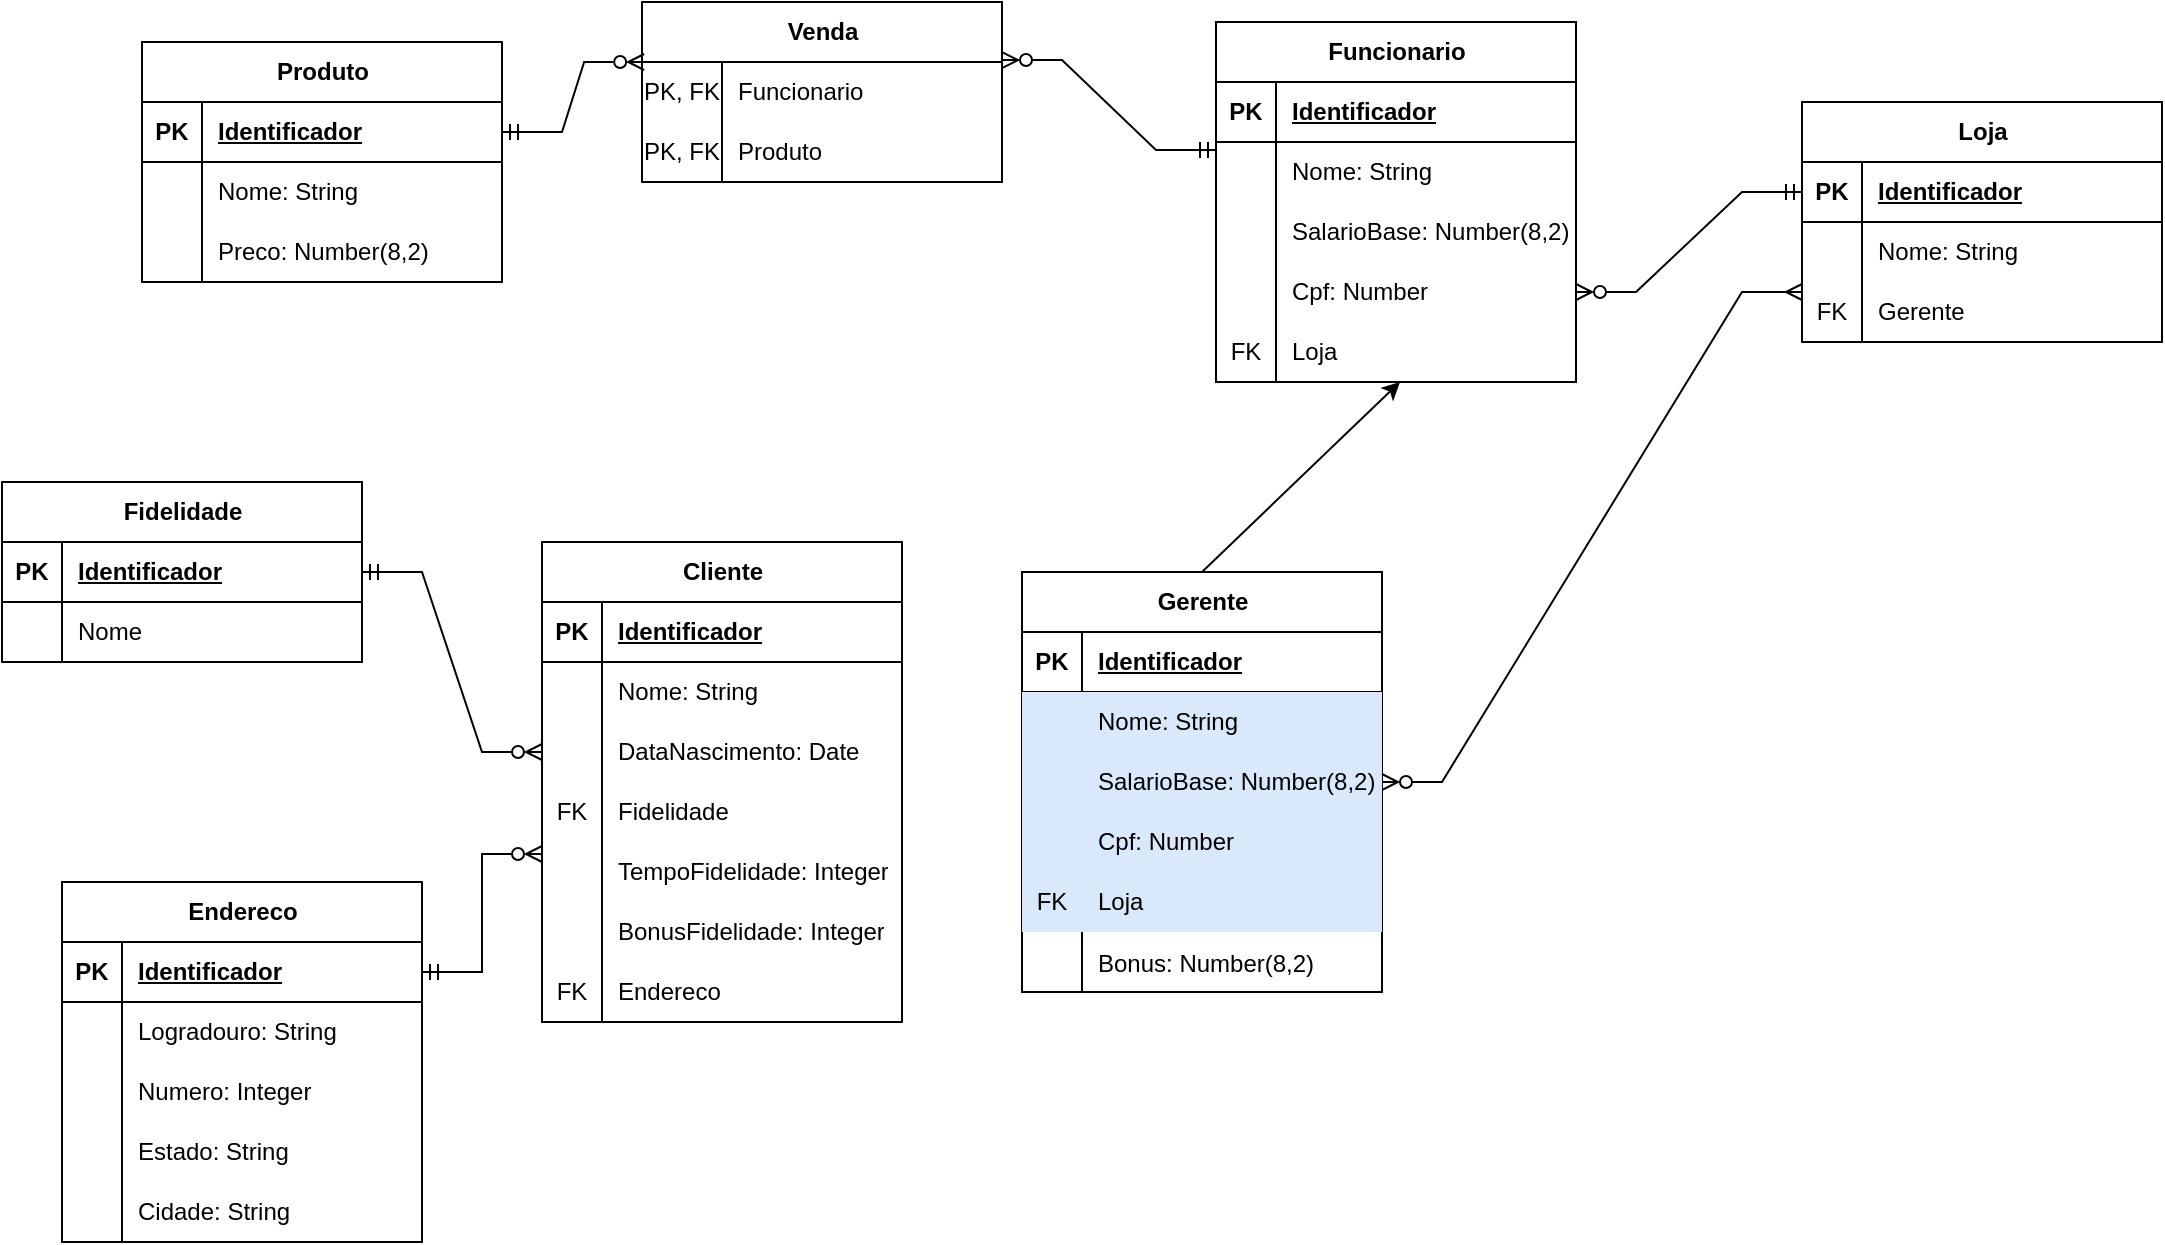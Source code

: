 <mxfile version="21.0.2" type="device"><diagram id="TEfAKtyZtRd4Dm9rOKYQ" name="Página-1"><mxGraphModel dx="880" dy="452" grid="1" gridSize="10" guides="1" tooltips="1" connect="1" arrows="1" fold="1" page="1" pageScale="1" pageWidth="827" pageHeight="1169" math="0" shadow="0"><root><mxCell id="0"/><mxCell id="1" parent="0"/><mxCell id="vindGbEo3uFKVWC7PMmg-1" value="Produto" style="shape=table;startSize=30;container=1;collapsible=1;childLayout=tableLayout;fixedRows=1;rowLines=0;fontStyle=1;align=center;resizeLast=1;html=1;" vertex="1" parent="1"><mxGeometry x="110" y="350" width="180" height="120" as="geometry"/></mxCell><mxCell id="vindGbEo3uFKVWC7PMmg-2" value="" style="shape=tableRow;horizontal=0;startSize=0;swimlaneHead=0;swimlaneBody=0;fillColor=none;collapsible=0;dropTarget=0;points=[[0,0.5],[1,0.5]];portConstraint=eastwest;top=0;left=0;right=0;bottom=1;" vertex="1" parent="vindGbEo3uFKVWC7PMmg-1"><mxGeometry y="30" width="180" height="30" as="geometry"/></mxCell><mxCell id="vindGbEo3uFKVWC7PMmg-3" value="PK" style="shape=partialRectangle;connectable=0;fillColor=none;top=0;left=0;bottom=0;right=0;fontStyle=1;overflow=hidden;whiteSpace=wrap;html=1;" vertex="1" parent="vindGbEo3uFKVWC7PMmg-2"><mxGeometry width="30" height="30" as="geometry"><mxRectangle width="30" height="30" as="alternateBounds"/></mxGeometry></mxCell><mxCell id="vindGbEo3uFKVWC7PMmg-4" value="Identificador" style="shape=partialRectangle;connectable=0;fillColor=none;top=0;left=0;bottom=0;right=0;align=left;spacingLeft=6;fontStyle=5;overflow=hidden;whiteSpace=wrap;html=1;" vertex="1" parent="vindGbEo3uFKVWC7PMmg-2"><mxGeometry x="30" width="150" height="30" as="geometry"><mxRectangle width="150" height="30" as="alternateBounds"/></mxGeometry></mxCell><mxCell id="vindGbEo3uFKVWC7PMmg-5" value="" style="shape=tableRow;horizontal=0;startSize=0;swimlaneHead=0;swimlaneBody=0;fillColor=none;collapsible=0;dropTarget=0;points=[[0,0.5],[1,0.5]];portConstraint=eastwest;top=0;left=0;right=0;bottom=0;" vertex="1" parent="vindGbEo3uFKVWC7PMmg-1"><mxGeometry y="60" width="180" height="30" as="geometry"/></mxCell><mxCell id="vindGbEo3uFKVWC7PMmg-6" value="" style="shape=partialRectangle;connectable=0;fillColor=none;top=0;left=0;bottom=0;right=0;editable=1;overflow=hidden;whiteSpace=wrap;html=1;" vertex="1" parent="vindGbEo3uFKVWC7PMmg-5"><mxGeometry width="30" height="30" as="geometry"><mxRectangle width="30" height="30" as="alternateBounds"/></mxGeometry></mxCell><mxCell id="vindGbEo3uFKVWC7PMmg-7" value="Nome: String" style="shape=partialRectangle;connectable=0;fillColor=none;top=0;left=0;bottom=0;right=0;align=left;spacingLeft=6;overflow=hidden;whiteSpace=wrap;html=1;" vertex="1" parent="vindGbEo3uFKVWC7PMmg-5"><mxGeometry x="30" width="150" height="30" as="geometry"><mxRectangle width="150" height="30" as="alternateBounds"/></mxGeometry></mxCell><mxCell id="vindGbEo3uFKVWC7PMmg-8" value="" style="shape=tableRow;horizontal=0;startSize=0;swimlaneHead=0;swimlaneBody=0;fillColor=none;collapsible=0;dropTarget=0;points=[[0,0.5],[1,0.5]];portConstraint=eastwest;top=0;left=0;right=0;bottom=0;" vertex="1" parent="vindGbEo3uFKVWC7PMmg-1"><mxGeometry y="90" width="180" height="30" as="geometry"/></mxCell><mxCell id="vindGbEo3uFKVWC7PMmg-9" value="" style="shape=partialRectangle;connectable=0;fillColor=none;top=0;left=0;bottom=0;right=0;editable=1;overflow=hidden;whiteSpace=wrap;html=1;" vertex="1" parent="vindGbEo3uFKVWC7PMmg-8"><mxGeometry width="30" height="30" as="geometry"><mxRectangle width="30" height="30" as="alternateBounds"/></mxGeometry></mxCell><mxCell id="vindGbEo3uFKVWC7PMmg-10" value="Preco: Number(8,2)" style="shape=partialRectangle;connectable=0;fillColor=none;top=0;left=0;bottom=0;right=0;align=left;spacingLeft=6;overflow=hidden;whiteSpace=wrap;html=1;" vertex="1" parent="vindGbEo3uFKVWC7PMmg-8"><mxGeometry x="30" width="150" height="30" as="geometry"><mxRectangle width="150" height="30" as="alternateBounds"/></mxGeometry></mxCell><mxCell id="vindGbEo3uFKVWC7PMmg-14" value="Funcionario" style="shape=table;startSize=30;container=1;collapsible=1;childLayout=tableLayout;fixedRows=1;rowLines=0;fontStyle=1;align=center;resizeLast=1;html=1;" vertex="1" parent="1"><mxGeometry x="647" y="340" width="180" height="180" as="geometry"/></mxCell><mxCell id="vindGbEo3uFKVWC7PMmg-15" value="" style="shape=tableRow;horizontal=0;startSize=0;swimlaneHead=0;swimlaneBody=0;fillColor=none;collapsible=0;dropTarget=0;points=[[0,0.5],[1,0.5]];portConstraint=eastwest;top=0;left=0;right=0;bottom=1;" vertex="1" parent="vindGbEo3uFKVWC7PMmg-14"><mxGeometry y="30" width="180" height="30" as="geometry"/></mxCell><mxCell id="vindGbEo3uFKVWC7PMmg-16" value="PK" style="shape=partialRectangle;connectable=0;fillColor=none;top=0;left=0;bottom=0;right=0;fontStyle=1;overflow=hidden;whiteSpace=wrap;html=1;" vertex="1" parent="vindGbEo3uFKVWC7PMmg-15"><mxGeometry width="30" height="30" as="geometry"><mxRectangle width="30" height="30" as="alternateBounds"/></mxGeometry></mxCell><mxCell id="vindGbEo3uFKVWC7PMmg-17" value="Identificador" style="shape=partialRectangle;connectable=0;fillColor=none;top=0;left=0;bottom=0;right=0;align=left;spacingLeft=6;fontStyle=5;overflow=hidden;whiteSpace=wrap;html=1;" vertex="1" parent="vindGbEo3uFKVWC7PMmg-15"><mxGeometry x="30" width="150" height="30" as="geometry"><mxRectangle width="150" height="30" as="alternateBounds"/></mxGeometry></mxCell><mxCell id="vindGbEo3uFKVWC7PMmg-18" value="" style="shape=tableRow;horizontal=0;startSize=0;swimlaneHead=0;swimlaneBody=0;fillColor=none;collapsible=0;dropTarget=0;points=[[0,0.5],[1,0.5]];portConstraint=eastwest;top=0;left=0;right=0;bottom=0;" vertex="1" parent="vindGbEo3uFKVWC7PMmg-14"><mxGeometry y="60" width="180" height="30" as="geometry"/></mxCell><mxCell id="vindGbEo3uFKVWC7PMmg-19" value="" style="shape=partialRectangle;connectable=0;fillColor=none;top=0;left=0;bottom=0;right=0;editable=1;overflow=hidden;whiteSpace=wrap;html=1;" vertex="1" parent="vindGbEo3uFKVWC7PMmg-18"><mxGeometry width="30" height="30" as="geometry"><mxRectangle width="30" height="30" as="alternateBounds"/></mxGeometry></mxCell><mxCell id="vindGbEo3uFKVWC7PMmg-20" value="Nome: String" style="shape=partialRectangle;connectable=0;fillColor=none;top=0;left=0;bottom=0;right=0;align=left;spacingLeft=6;overflow=hidden;whiteSpace=wrap;html=1;" vertex="1" parent="vindGbEo3uFKVWC7PMmg-18"><mxGeometry x="30" width="150" height="30" as="geometry"><mxRectangle width="150" height="30" as="alternateBounds"/></mxGeometry></mxCell><mxCell id="vindGbEo3uFKVWC7PMmg-21" value="" style="shape=tableRow;horizontal=0;startSize=0;swimlaneHead=0;swimlaneBody=0;fillColor=none;collapsible=0;dropTarget=0;points=[[0,0.5],[1,0.5]];portConstraint=eastwest;top=0;left=0;right=0;bottom=0;" vertex="1" parent="vindGbEo3uFKVWC7PMmg-14"><mxGeometry y="90" width="180" height="30" as="geometry"/></mxCell><mxCell id="vindGbEo3uFKVWC7PMmg-22" value="" style="shape=partialRectangle;connectable=0;fillColor=none;top=0;left=0;bottom=0;right=0;editable=1;overflow=hidden;whiteSpace=wrap;html=1;" vertex="1" parent="vindGbEo3uFKVWC7PMmg-21"><mxGeometry width="30" height="30" as="geometry"><mxRectangle width="30" height="30" as="alternateBounds"/></mxGeometry></mxCell><mxCell id="vindGbEo3uFKVWC7PMmg-23" value="SalarioBase: Number(8,2)" style="shape=partialRectangle;connectable=0;fillColor=none;top=0;left=0;bottom=0;right=0;align=left;spacingLeft=6;overflow=hidden;whiteSpace=wrap;html=1;" vertex="1" parent="vindGbEo3uFKVWC7PMmg-21"><mxGeometry x="30" width="150" height="30" as="geometry"><mxRectangle width="150" height="30" as="alternateBounds"/></mxGeometry></mxCell><mxCell id="vindGbEo3uFKVWC7PMmg-24" value="" style="shape=tableRow;horizontal=0;startSize=0;swimlaneHead=0;swimlaneBody=0;fillColor=none;collapsible=0;dropTarget=0;points=[[0,0.5],[1,0.5]];portConstraint=eastwest;top=0;left=0;right=0;bottom=0;" vertex="1" parent="vindGbEo3uFKVWC7PMmg-14"><mxGeometry y="120" width="180" height="30" as="geometry"/></mxCell><mxCell id="vindGbEo3uFKVWC7PMmg-25" value="" style="shape=partialRectangle;connectable=0;fillColor=none;top=0;left=0;bottom=0;right=0;editable=1;overflow=hidden;whiteSpace=wrap;html=1;" vertex="1" parent="vindGbEo3uFKVWC7PMmg-24"><mxGeometry width="30" height="30" as="geometry"><mxRectangle width="30" height="30" as="alternateBounds"/></mxGeometry></mxCell><mxCell id="vindGbEo3uFKVWC7PMmg-26" value="Cpf: Number" style="shape=partialRectangle;connectable=0;fillColor=none;top=0;left=0;bottom=0;right=0;align=left;spacingLeft=6;overflow=hidden;whiteSpace=wrap;html=1;" vertex="1" parent="vindGbEo3uFKVWC7PMmg-24"><mxGeometry x="30" width="150" height="30" as="geometry"><mxRectangle width="150" height="30" as="alternateBounds"/></mxGeometry></mxCell><mxCell id="vindGbEo3uFKVWC7PMmg-135" value="" style="shape=tableRow;horizontal=0;startSize=0;swimlaneHead=0;swimlaneBody=0;fillColor=none;collapsible=0;dropTarget=0;points=[[0,0.5],[1,0.5]];portConstraint=eastwest;top=0;left=0;right=0;bottom=0;" vertex="1" parent="vindGbEo3uFKVWC7PMmg-14"><mxGeometry y="150" width="180" height="30" as="geometry"/></mxCell><mxCell id="vindGbEo3uFKVWC7PMmg-136" value="FK" style="shape=partialRectangle;connectable=0;fillColor=none;top=0;left=0;bottom=0;right=0;fontStyle=0;overflow=hidden;whiteSpace=wrap;html=1;" vertex="1" parent="vindGbEo3uFKVWC7PMmg-135"><mxGeometry width="30" height="30" as="geometry"><mxRectangle width="30" height="30" as="alternateBounds"/></mxGeometry></mxCell><mxCell id="vindGbEo3uFKVWC7PMmg-137" value="Loja" style="shape=partialRectangle;connectable=0;fillColor=none;top=0;left=0;bottom=0;right=0;align=left;spacingLeft=6;fontStyle=0;overflow=hidden;whiteSpace=wrap;html=1;" vertex="1" parent="vindGbEo3uFKVWC7PMmg-135"><mxGeometry x="30" width="150" height="30" as="geometry"><mxRectangle width="150" height="30" as="alternateBounds"/></mxGeometry></mxCell><mxCell id="vindGbEo3uFKVWC7PMmg-27" value="Cliente" style="shape=table;startSize=30;container=1;collapsible=1;childLayout=tableLayout;fixedRows=1;rowLines=0;fontStyle=1;align=center;resizeLast=1;html=1;" vertex="1" parent="1"><mxGeometry x="310" y="600" width="180" height="240" as="geometry"/></mxCell><mxCell id="vindGbEo3uFKVWC7PMmg-28" value="" style="shape=tableRow;horizontal=0;startSize=0;swimlaneHead=0;swimlaneBody=0;fillColor=none;collapsible=0;dropTarget=0;points=[[0,0.5],[1,0.5]];portConstraint=eastwest;top=0;left=0;right=0;bottom=1;" vertex="1" parent="vindGbEo3uFKVWC7PMmg-27"><mxGeometry y="30" width="180" height="30" as="geometry"/></mxCell><mxCell id="vindGbEo3uFKVWC7PMmg-29" value="PK" style="shape=partialRectangle;connectable=0;fillColor=none;top=0;left=0;bottom=0;right=0;fontStyle=1;overflow=hidden;whiteSpace=wrap;html=1;" vertex="1" parent="vindGbEo3uFKVWC7PMmg-28"><mxGeometry width="30" height="30" as="geometry"><mxRectangle width="30" height="30" as="alternateBounds"/></mxGeometry></mxCell><mxCell id="vindGbEo3uFKVWC7PMmg-30" value="Identificador" style="shape=partialRectangle;connectable=0;fillColor=none;top=0;left=0;bottom=0;right=0;align=left;spacingLeft=6;fontStyle=5;overflow=hidden;whiteSpace=wrap;html=1;" vertex="1" parent="vindGbEo3uFKVWC7PMmg-28"><mxGeometry x="30" width="150" height="30" as="geometry"><mxRectangle width="150" height="30" as="alternateBounds"/></mxGeometry></mxCell><mxCell id="vindGbEo3uFKVWC7PMmg-31" value="" style="shape=tableRow;horizontal=0;startSize=0;swimlaneHead=0;swimlaneBody=0;fillColor=none;collapsible=0;dropTarget=0;points=[[0,0.5],[1,0.5]];portConstraint=eastwest;top=0;left=0;right=0;bottom=0;" vertex="1" parent="vindGbEo3uFKVWC7PMmg-27"><mxGeometry y="60" width="180" height="30" as="geometry"/></mxCell><mxCell id="vindGbEo3uFKVWC7PMmg-32" value="" style="shape=partialRectangle;connectable=0;fillColor=none;top=0;left=0;bottom=0;right=0;editable=1;overflow=hidden;whiteSpace=wrap;html=1;" vertex="1" parent="vindGbEo3uFKVWC7PMmg-31"><mxGeometry width="30" height="30" as="geometry"><mxRectangle width="30" height="30" as="alternateBounds"/></mxGeometry></mxCell><mxCell id="vindGbEo3uFKVWC7PMmg-33" value="Nome: String" style="shape=partialRectangle;connectable=0;fillColor=none;top=0;left=0;bottom=0;right=0;align=left;spacingLeft=6;overflow=hidden;whiteSpace=wrap;html=1;" vertex="1" parent="vindGbEo3uFKVWC7PMmg-31"><mxGeometry x="30" width="150" height="30" as="geometry"><mxRectangle width="150" height="30" as="alternateBounds"/></mxGeometry></mxCell><mxCell id="vindGbEo3uFKVWC7PMmg-34" value="" style="shape=tableRow;horizontal=0;startSize=0;swimlaneHead=0;swimlaneBody=0;fillColor=none;collapsible=0;dropTarget=0;points=[[0,0.5],[1,0.5]];portConstraint=eastwest;top=0;left=0;right=0;bottom=0;" vertex="1" parent="vindGbEo3uFKVWC7PMmg-27"><mxGeometry y="90" width="180" height="30" as="geometry"/></mxCell><mxCell id="vindGbEo3uFKVWC7PMmg-35" value="" style="shape=partialRectangle;connectable=0;fillColor=none;top=0;left=0;bottom=0;right=0;editable=1;overflow=hidden;whiteSpace=wrap;html=1;" vertex="1" parent="vindGbEo3uFKVWC7PMmg-34"><mxGeometry width="30" height="30" as="geometry"><mxRectangle width="30" height="30" as="alternateBounds"/></mxGeometry></mxCell><mxCell id="vindGbEo3uFKVWC7PMmg-36" value="DataNascimento: Date" style="shape=partialRectangle;connectable=0;fillColor=none;top=0;left=0;bottom=0;right=0;align=left;spacingLeft=6;overflow=hidden;whiteSpace=wrap;html=1;" vertex="1" parent="vindGbEo3uFKVWC7PMmg-34"><mxGeometry x="30" width="150" height="30" as="geometry"><mxRectangle width="150" height="30" as="alternateBounds"/></mxGeometry></mxCell><mxCell id="vindGbEo3uFKVWC7PMmg-57" value="" style="shape=tableRow;horizontal=0;startSize=0;swimlaneHead=0;swimlaneBody=0;fillColor=none;collapsible=0;dropTarget=0;points=[[0,0.5],[1,0.5]];portConstraint=eastwest;top=0;left=0;right=0;bottom=0;" vertex="1" parent="vindGbEo3uFKVWC7PMmg-27"><mxGeometry y="120" width="180" height="30" as="geometry"/></mxCell><mxCell id="vindGbEo3uFKVWC7PMmg-58" value="FK" style="shape=partialRectangle;connectable=0;fillColor=none;top=0;left=0;bottom=0;right=0;fontStyle=0;overflow=hidden;whiteSpace=wrap;html=1;" vertex="1" parent="vindGbEo3uFKVWC7PMmg-57"><mxGeometry width="30" height="30" as="geometry"><mxRectangle width="30" height="30" as="alternateBounds"/></mxGeometry></mxCell><mxCell id="vindGbEo3uFKVWC7PMmg-59" value="Fidelidade" style="shape=partialRectangle;connectable=0;fillColor=none;top=0;left=0;bottom=0;right=0;align=left;spacingLeft=6;fontStyle=0;overflow=hidden;whiteSpace=wrap;html=1;" vertex="1" parent="vindGbEo3uFKVWC7PMmg-57"><mxGeometry x="30" width="150" height="30" as="geometry"><mxRectangle width="150" height="30" as="alternateBounds"/></mxGeometry></mxCell><mxCell id="vindGbEo3uFKVWC7PMmg-40" value="" style="shape=tableRow;horizontal=0;startSize=0;swimlaneHead=0;swimlaneBody=0;fillColor=none;collapsible=0;dropTarget=0;points=[[0,0.5],[1,0.5]];portConstraint=eastwest;top=0;left=0;right=0;bottom=0;" vertex="1" parent="vindGbEo3uFKVWC7PMmg-27"><mxGeometry y="150" width="180" height="30" as="geometry"/></mxCell><mxCell id="vindGbEo3uFKVWC7PMmg-41" value="" style="shape=partialRectangle;connectable=0;fillColor=none;top=0;left=0;bottom=0;right=0;editable=1;overflow=hidden;whiteSpace=wrap;html=1;" vertex="1" parent="vindGbEo3uFKVWC7PMmg-40"><mxGeometry width="30" height="30" as="geometry"><mxRectangle width="30" height="30" as="alternateBounds"/></mxGeometry></mxCell><mxCell id="vindGbEo3uFKVWC7PMmg-42" value="TempoFidelidade: Integer" style="shape=partialRectangle;connectable=0;fillColor=none;top=0;left=0;bottom=0;right=0;align=left;spacingLeft=6;overflow=hidden;whiteSpace=wrap;html=1;" vertex="1" parent="vindGbEo3uFKVWC7PMmg-40"><mxGeometry x="30" width="150" height="30" as="geometry"><mxRectangle width="150" height="30" as="alternateBounds"/></mxGeometry></mxCell><mxCell id="vindGbEo3uFKVWC7PMmg-37" value="" style="shape=tableRow;horizontal=0;startSize=0;swimlaneHead=0;swimlaneBody=0;fillColor=none;collapsible=0;dropTarget=0;points=[[0,0.5],[1,0.5]];portConstraint=eastwest;top=0;left=0;right=0;bottom=0;" vertex="1" parent="vindGbEo3uFKVWC7PMmg-27"><mxGeometry y="180" width="180" height="30" as="geometry"/></mxCell><mxCell id="vindGbEo3uFKVWC7PMmg-38" value="" style="shape=partialRectangle;connectable=0;fillColor=none;top=0;left=0;bottom=0;right=0;editable=1;overflow=hidden;whiteSpace=wrap;html=1;" vertex="1" parent="vindGbEo3uFKVWC7PMmg-37"><mxGeometry width="30" height="30" as="geometry"><mxRectangle width="30" height="30" as="alternateBounds"/></mxGeometry></mxCell><mxCell id="vindGbEo3uFKVWC7PMmg-39" value="BonusFidelidade: Integer" style="shape=partialRectangle;connectable=0;fillColor=none;top=0;left=0;bottom=0;right=0;align=left;spacingLeft=6;overflow=hidden;whiteSpace=wrap;html=1;" vertex="1" parent="vindGbEo3uFKVWC7PMmg-37"><mxGeometry x="30" width="150" height="30" as="geometry"><mxRectangle width="150" height="30" as="alternateBounds"/></mxGeometry></mxCell><mxCell id="vindGbEo3uFKVWC7PMmg-114" value="" style="shape=tableRow;horizontal=0;startSize=0;swimlaneHead=0;swimlaneBody=0;fillColor=none;collapsible=0;dropTarget=0;points=[[0,0.5],[1,0.5]];portConstraint=eastwest;top=0;left=0;right=0;bottom=0;" vertex="1" parent="vindGbEo3uFKVWC7PMmg-27"><mxGeometry y="210" width="180" height="30" as="geometry"/></mxCell><mxCell id="vindGbEo3uFKVWC7PMmg-115" value="FK" style="shape=partialRectangle;connectable=0;fillColor=none;top=0;left=0;bottom=0;right=0;fontStyle=0;overflow=hidden;whiteSpace=wrap;html=1;" vertex="1" parent="vindGbEo3uFKVWC7PMmg-114"><mxGeometry width="30" height="30" as="geometry"><mxRectangle width="30" height="30" as="alternateBounds"/></mxGeometry></mxCell><mxCell id="vindGbEo3uFKVWC7PMmg-116" value="Endereco" style="shape=partialRectangle;connectable=0;fillColor=none;top=0;left=0;bottom=0;right=0;align=left;spacingLeft=6;fontStyle=0;overflow=hidden;whiteSpace=wrap;html=1;" vertex="1" parent="vindGbEo3uFKVWC7PMmg-114"><mxGeometry x="30" width="150" height="30" as="geometry"><mxRectangle width="150" height="30" as="alternateBounds"/></mxGeometry></mxCell><mxCell id="vindGbEo3uFKVWC7PMmg-43" value="Fidelidade" style="shape=table;startSize=30;container=1;collapsible=1;childLayout=tableLayout;fixedRows=1;rowLines=0;fontStyle=1;align=center;resizeLast=1;html=1;" vertex="1" parent="1"><mxGeometry x="40" y="570" width="180" height="90" as="geometry"/></mxCell><mxCell id="vindGbEo3uFKVWC7PMmg-44" value="" style="shape=tableRow;horizontal=0;startSize=0;swimlaneHead=0;swimlaneBody=0;fillColor=none;collapsible=0;dropTarget=0;points=[[0,0.5],[1,0.5]];portConstraint=eastwest;top=0;left=0;right=0;bottom=1;" vertex="1" parent="vindGbEo3uFKVWC7PMmg-43"><mxGeometry y="30" width="180" height="30" as="geometry"/></mxCell><mxCell id="vindGbEo3uFKVWC7PMmg-45" value="PK" style="shape=partialRectangle;connectable=0;fillColor=none;top=0;left=0;bottom=0;right=0;fontStyle=1;overflow=hidden;whiteSpace=wrap;html=1;" vertex="1" parent="vindGbEo3uFKVWC7PMmg-44"><mxGeometry width="30" height="30" as="geometry"><mxRectangle width="30" height="30" as="alternateBounds"/></mxGeometry></mxCell><mxCell id="vindGbEo3uFKVWC7PMmg-46" value="Identificador" style="shape=partialRectangle;connectable=0;fillColor=none;top=0;left=0;bottom=0;right=0;align=left;spacingLeft=6;fontStyle=5;overflow=hidden;whiteSpace=wrap;html=1;" vertex="1" parent="vindGbEo3uFKVWC7PMmg-44"><mxGeometry x="30" width="150" height="30" as="geometry"><mxRectangle width="150" height="30" as="alternateBounds"/></mxGeometry></mxCell><mxCell id="vindGbEo3uFKVWC7PMmg-47" value="" style="shape=tableRow;horizontal=0;startSize=0;swimlaneHead=0;swimlaneBody=0;fillColor=none;collapsible=0;dropTarget=0;points=[[0,0.5],[1,0.5]];portConstraint=eastwest;top=0;left=0;right=0;bottom=0;" vertex="1" parent="vindGbEo3uFKVWC7PMmg-43"><mxGeometry y="60" width="180" height="30" as="geometry"/></mxCell><mxCell id="vindGbEo3uFKVWC7PMmg-48" value="" style="shape=partialRectangle;connectable=0;fillColor=none;top=0;left=0;bottom=0;right=0;editable=1;overflow=hidden;whiteSpace=wrap;html=1;" vertex="1" parent="vindGbEo3uFKVWC7PMmg-47"><mxGeometry width="30" height="30" as="geometry"><mxRectangle width="30" height="30" as="alternateBounds"/></mxGeometry></mxCell><mxCell id="vindGbEo3uFKVWC7PMmg-49" value="Nome" style="shape=partialRectangle;connectable=0;fillColor=none;top=0;left=0;bottom=0;right=0;align=left;spacingLeft=6;overflow=hidden;whiteSpace=wrap;html=1;" vertex="1" parent="vindGbEo3uFKVWC7PMmg-47"><mxGeometry x="30" width="150" height="30" as="geometry"><mxRectangle width="150" height="30" as="alternateBounds"/></mxGeometry></mxCell><mxCell id="vindGbEo3uFKVWC7PMmg-60" value="Venda" style="shape=table;startSize=30;container=1;collapsible=1;childLayout=tableLayout;fixedRows=1;rowLines=0;fontStyle=1;align=center;resizeLast=1;html=1;" vertex="1" parent="1"><mxGeometry x="360" y="330" width="180" height="90" as="geometry"/></mxCell><mxCell id="vindGbEo3uFKVWC7PMmg-74" value="" style="shape=tableRow;horizontal=0;startSize=0;swimlaneHead=0;swimlaneBody=0;fillColor=none;collapsible=0;dropTarget=0;points=[[0,0.5],[1,0.5]];portConstraint=eastwest;top=0;left=0;right=0;bottom=0;" vertex="1" parent="vindGbEo3uFKVWC7PMmg-60"><mxGeometry y="30" width="180" height="30" as="geometry"/></mxCell><mxCell id="vindGbEo3uFKVWC7PMmg-75" value="PK, FK" style="shape=partialRectangle;connectable=0;fillColor=none;top=0;left=0;bottom=0;right=0;fontStyle=0;overflow=hidden;whiteSpace=wrap;html=1;" vertex="1" parent="vindGbEo3uFKVWC7PMmg-74"><mxGeometry width="40" height="30" as="geometry"><mxRectangle width="40" height="30" as="alternateBounds"/></mxGeometry></mxCell><mxCell id="vindGbEo3uFKVWC7PMmg-76" value="Funcionario" style="shape=partialRectangle;connectable=0;fillColor=none;top=0;left=0;bottom=0;right=0;align=left;spacingLeft=6;fontStyle=0;overflow=hidden;whiteSpace=wrap;html=1;" vertex="1" parent="vindGbEo3uFKVWC7PMmg-74"><mxGeometry x="40" width="140" height="30" as="geometry"><mxRectangle width="140" height="30" as="alternateBounds"/></mxGeometry></mxCell><mxCell id="vindGbEo3uFKVWC7PMmg-78" value="" style="shape=tableRow;horizontal=0;startSize=0;swimlaneHead=0;swimlaneBody=0;fillColor=none;collapsible=0;dropTarget=0;points=[[0,0.5],[1,0.5]];portConstraint=eastwest;top=0;left=0;right=0;bottom=0;" vertex="1" parent="vindGbEo3uFKVWC7PMmg-60"><mxGeometry y="60" width="180" height="30" as="geometry"/></mxCell><mxCell id="vindGbEo3uFKVWC7PMmg-79" value="PK, FK" style="shape=partialRectangle;connectable=0;fillColor=none;top=0;left=0;bottom=0;right=0;fontStyle=0;overflow=hidden;whiteSpace=wrap;html=1;" vertex="1" parent="vindGbEo3uFKVWC7PMmg-78"><mxGeometry width="40" height="30" as="geometry"><mxRectangle width="40" height="30" as="alternateBounds"/></mxGeometry></mxCell><mxCell id="vindGbEo3uFKVWC7PMmg-80" value="Produto" style="shape=partialRectangle;connectable=0;fillColor=none;top=0;left=0;bottom=0;right=0;align=left;spacingLeft=6;fontStyle=0;overflow=hidden;whiteSpace=wrap;html=1;" vertex="1" parent="vindGbEo3uFKVWC7PMmg-78"><mxGeometry x="40" width="140" height="30" as="geometry"><mxRectangle width="140" height="30" as="alternateBounds"/></mxGeometry></mxCell><mxCell id="vindGbEo3uFKVWC7PMmg-96" value="Endereco" style="shape=table;startSize=30;container=1;collapsible=1;childLayout=tableLayout;fixedRows=1;rowLines=0;fontStyle=1;align=center;resizeLast=1;html=1;" vertex="1" parent="1"><mxGeometry x="70" y="770" width="180" height="180" as="geometry"/></mxCell><mxCell id="vindGbEo3uFKVWC7PMmg-97" value="" style="shape=tableRow;horizontal=0;startSize=0;swimlaneHead=0;swimlaneBody=0;fillColor=none;collapsible=0;dropTarget=0;points=[[0,0.5],[1,0.5]];portConstraint=eastwest;top=0;left=0;right=0;bottom=1;" vertex="1" parent="vindGbEo3uFKVWC7PMmg-96"><mxGeometry y="30" width="180" height="30" as="geometry"/></mxCell><mxCell id="vindGbEo3uFKVWC7PMmg-98" value="PK" style="shape=partialRectangle;connectable=0;fillColor=none;top=0;left=0;bottom=0;right=0;fontStyle=1;overflow=hidden;whiteSpace=wrap;html=1;" vertex="1" parent="vindGbEo3uFKVWC7PMmg-97"><mxGeometry width="30" height="30" as="geometry"><mxRectangle width="30" height="30" as="alternateBounds"/></mxGeometry></mxCell><mxCell id="vindGbEo3uFKVWC7PMmg-99" value="Identificador" style="shape=partialRectangle;connectable=0;fillColor=none;top=0;left=0;bottom=0;right=0;align=left;spacingLeft=6;fontStyle=5;overflow=hidden;whiteSpace=wrap;html=1;" vertex="1" parent="vindGbEo3uFKVWC7PMmg-97"><mxGeometry x="30" width="150" height="30" as="geometry"><mxRectangle width="150" height="30" as="alternateBounds"/></mxGeometry></mxCell><mxCell id="vindGbEo3uFKVWC7PMmg-100" value="" style="shape=tableRow;horizontal=0;startSize=0;swimlaneHead=0;swimlaneBody=0;fillColor=none;collapsible=0;dropTarget=0;points=[[0,0.5],[1,0.5]];portConstraint=eastwest;top=0;left=0;right=0;bottom=0;" vertex="1" parent="vindGbEo3uFKVWC7PMmg-96"><mxGeometry y="60" width="180" height="30" as="geometry"/></mxCell><mxCell id="vindGbEo3uFKVWC7PMmg-101" value="" style="shape=partialRectangle;connectable=0;fillColor=none;top=0;left=0;bottom=0;right=0;editable=1;overflow=hidden;whiteSpace=wrap;html=1;" vertex="1" parent="vindGbEo3uFKVWC7PMmg-100"><mxGeometry width="30" height="30" as="geometry"><mxRectangle width="30" height="30" as="alternateBounds"/></mxGeometry></mxCell><mxCell id="vindGbEo3uFKVWC7PMmg-102" value="Logradouro: String" style="shape=partialRectangle;connectable=0;fillColor=none;top=0;left=0;bottom=0;right=0;align=left;spacingLeft=6;overflow=hidden;whiteSpace=wrap;html=1;" vertex="1" parent="vindGbEo3uFKVWC7PMmg-100"><mxGeometry x="30" width="150" height="30" as="geometry"><mxRectangle width="150" height="30" as="alternateBounds"/></mxGeometry></mxCell><mxCell id="vindGbEo3uFKVWC7PMmg-103" value="" style="shape=tableRow;horizontal=0;startSize=0;swimlaneHead=0;swimlaneBody=0;fillColor=none;collapsible=0;dropTarget=0;points=[[0,0.5],[1,0.5]];portConstraint=eastwest;top=0;left=0;right=0;bottom=0;" vertex="1" parent="vindGbEo3uFKVWC7PMmg-96"><mxGeometry y="90" width="180" height="30" as="geometry"/></mxCell><mxCell id="vindGbEo3uFKVWC7PMmg-104" value="" style="shape=partialRectangle;connectable=0;fillColor=none;top=0;left=0;bottom=0;right=0;editable=1;overflow=hidden;whiteSpace=wrap;html=1;" vertex="1" parent="vindGbEo3uFKVWC7PMmg-103"><mxGeometry width="30" height="30" as="geometry"><mxRectangle width="30" height="30" as="alternateBounds"/></mxGeometry></mxCell><mxCell id="vindGbEo3uFKVWC7PMmg-105" value="Numero: Integer" style="shape=partialRectangle;connectable=0;fillColor=none;top=0;left=0;bottom=0;right=0;align=left;spacingLeft=6;overflow=hidden;whiteSpace=wrap;html=1;" vertex="1" parent="vindGbEo3uFKVWC7PMmg-103"><mxGeometry x="30" width="150" height="30" as="geometry"><mxRectangle width="150" height="30" as="alternateBounds"/></mxGeometry></mxCell><mxCell id="vindGbEo3uFKVWC7PMmg-110" value="" style="shape=tableRow;horizontal=0;startSize=0;swimlaneHead=0;swimlaneBody=0;fillColor=none;collapsible=0;dropTarget=0;points=[[0,0.5],[1,0.5]];portConstraint=eastwest;top=0;left=0;right=0;bottom=0;" vertex="1" parent="vindGbEo3uFKVWC7PMmg-96"><mxGeometry y="120" width="180" height="30" as="geometry"/></mxCell><mxCell id="vindGbEo3uFKVWC7PMmg-111" value="" style="shape=partialRectangle;connectable=0;fillColor=none;top=0;left=0;bottom=0;right=0;editable=1;overflow=hidden;whiteSpace=wrap;html=1;" vertex="1" parent="vindGbEo3uFKVWC7PMmg-110"><mxGeometry width="30" height="30" as="geometry"><mxRectangle width="30" height="30" as="alternateBounds"/></mxGeometry></mxCell><mxCell id="vindGbEo3uFKVWC7PMmg-112" value="Estado: String" style="shape=partialRectangle;connectable=0;fillColor=none;top=0;left=0;bottom=0;right=0;align=left;spacingLeft=6;overflow=hidden;whiteSpace=wrap;html=1;" vertex="1" parent="vindGbEo3uFKVWC7PMmg-110"><mxGeometry x="30" width="150" height="30" as="geometry"><mxRectangle width="150" height="30" as="alternateBounds"/></mxGeometry></mxCell><mxCell id="vindGbEo3uFKVWC7PMmg-106" value="" style="shape=tableRow;horizontal=0;startSize=0;swimlaneHead=0;swimlaneBody=0;fillColor=none;collapsible=0;dropTarget=0;points=[[0,0.5],[1,0.5]];portConstraint=eastwest;top=0;left=0;right=0;bottom=0;" vertex="1" parent="vindGbEo3uFKVWC7PMmg-96"><mxGeometry y="150" width="180" height="30" as="geometry"/></mxCell><mxCell id="vindGbEo3uFKVWC7PMmg-107" value="" style="shape=partialRectangle;connectable=0;fillColor=none;top=0;left=0;bottom=0;right=0;editable=1;overflow=hidden;whiteSpace=wrap;html=1;" vertex="1" parent="vindGbEo3uFKVWC7PMmg-106"><mxGeometry width="30" height="30" as="geometry"><mxRectangle width="30" height="30" as="alternateBounds"/></mxGeometry></mxCell><mxCell id="vindGbEo3uFKVWC7PMmg-108" value="Cidade: String" style="shape=partialRectangle;connectable=0;fillColor=none;top=0;left=0;bottom=0;right=0;align=left;spacingLeft=6;overflow=hidden;whiteSpace=wrap;html=1;" vertex="1" parent="vindGbEo3uFKVWC7PMmg-106"><mxGeometry x="30" width="150" height="30" as="geometry"><mxRectangle width="150" height="30" as="alternateBounds"/></mxGeometry></mxCell><mxCell id="vindGbEo3uFKVWC7PMmg-117" value="Loja" style="shape=table;startSize=30;container=1;collapsible=1;childLayout=tableLayout;fixedRows=1;rowLines=0;fontStyle=1;align=center;resizeLast=1;html=1;" vertex="1" parent="1"><mxGeometry x="940" y="380" width="180" height="120" as="geometry"/></mxCell><mxCell id="vindGbEo3uFKVWC7PMmg-118" value="" style="shape=tableRow;horizontal=0;startSize=0;swimlaneHead=0;swimlaneBody=0;fillColor=none;collapsible=0;dropTarget=0;points=[[0,0.5],[1,0.5]];portConstraint=eastwest;top=0;left=0;right=0;bottom=1;" vertex="1" parent="vindGbEo3uFKVWC7PMmg-117"><mxGeometry y="30" width="180" height="30" as="geometry"/></mxCell><mxCell id="vindGbEo3uFKVWC7PMmg-119" value="PK" style="shape=partialRectangle;connectable=0;fillColor=none;top=0;left=0;bottom=0;right=0;fontStyle=1;overflow=hidden;whiteSpace=wrap;html=1;" vertex="1" parent="vindGbEo3uFKVWC7PMmg-118"><mxGeometry width="30" height="30" as="geometry"><mxRectangle width="30" height="30" as="alternateBounds"/></mxGeometry></mxCell><mxCell id="vindGbEo3uFKVWC7PMmg-120" value="Identificador" style="shape=partialRectangle;connectable=0;fillColor=none;top=0;left=0;bottom=0;right=0;align=left;spacingLeft=6;fontStyle=5;overflow=hidden;whiteSpace=wrap;html=1;" vertex="1" parent="vindGbEo3uFKVWC7PMmg-118"><mxGeometry x="30" width="150" height="30" as="geometry"><mxRectangle width="150" height="30" as="alternateBounds"/></mxGeometry></mxCell><mxCell id="vindGbEo3uFKVWC7PMmg-121" value="" style="shape=tableRow;horizontal=0;startSize=0;swimlaneHead=0;swimlaneBody=0;fillColor=none;collapsible=0;dropTarget=0;points=[[0,0.5],[1,0.5]];portConstraint=eastwest;top=0;left=0;right=0;bottom=0;" vertex="1" parent="vindGbEo3uFKVWC7PMmg-117"><mxGeometry y="60" width="180" height="30" as="geometry"/></mxCell><mxCell id="vindGbEo3uFKVWC7PMmg-122" value="" style="shape=partialRectangle;connectable=0;fillColor=none;top=0;left=0;bottom=0;right=0;editable=1;overflow=hidden;whiteSpace=wrap;html=1;" vertex="1" parent="vindGbEo3uFKVWC7PMmg-121"><mxGeometry width="30" height="30" as="geometry"><mxRectangle width="30" height="30" as="alternateBounds"/></mxGeometry></mxCell><mxCell id="vindGbEo3uFKVWC7PMmg-123" value="Nome: String" style="shape=partialRectangle;connectable=0;fillColor=none;top=0;left=0;bottom=0;right=0;align=left;spacingLeft=6;overflow=hidden;whiteSpace=wrap;html=1;" vertex="1" parent="vindGbEo3uFKVWC7PMmg-121"><mxGeometry x="30" width="150" height="30" as="geometry"><mxRectangle width="150" height="30" as="alternateBounds"/></mxGeometry></mxCell><mxCell id="vindGbEo3uFKVWC7PMmg-131" value="" style="shape=tableRow;horizontal=0;startSize=0;swimlaneHead=0;swimlaneBody=0;fillColor=none;collapsible=0;dropTarget=0;points=[[0,0.5],[1,0.5]];portConstraint=eastwest;top=0;left=0;right=0;bottom=0;" vertex="1" parent="vindGbEo3uFKVWC7PMmg-117"><mxGeometry y="90" width="180" height="30" as="geometry"/></mxCell><mxCell id="vindGbEo3uFKVWC7PMmg-132" value="FK" style="shape=partialRectangle;connectable=0;fillColor=none;top=0;left=0;bottom=0;right=0;fontStyle=0;overflow=hidden;whiteSpace=wrap;html=1;" vertex="1" parent="vindGbEo3uFKVWC7PMmg-131"><mxGeometry width="30" height="30" as="geometry"><mxRectangle width="30" height="30" as="alternateBounds"/></mxGeometry></mxCell><mxCell id="vindGbEo3uFKVWC7PMmg-133" value="Gerente" style="shape=partialRectangle;connectable=0;fillColor=none;top=0;left=0;bottom=0;right=0;align=left;spacingLeft=6;fontStyle=0;overflow=hidden;whiteSpace=wrap;html=1;" vertex="1" parent="vindGbEo3uFKVWC7PMmg-131"><mxGeometry x="30" width="150" height="30" as="geometry"><mxRectangle width="150" height="30" as="alternateBounds"/></mxGeometry></mxCell><mxCell id="vindGbEo3uFKVWC7PMmg-138" value="Gerente" style="shape=table;startSize=30;container=1;collapsible=1;childLayout=tableLayout;fixedRows=1;rowLines=0;fontStyle=1;align=center;resizeLast=1;html=1;" vertex="1" parent="1"><mxGeometry x="550" y="615" width="180" height="210" as="geometry"/></mxCell><mxCell id="vindGbEo3uFKVWC7PMmg-139" value="" style="shape=tableRow;horizontal=0;startSize=0;swimlaneHead=0;swimlaneBody=0;fillColor=none;collapsible=0;dropTarget=0;points=[[0,0.5],[1,0.5]];portConstraint=eastwest;top=0;left=0;right=0;bottom=1;" vertex="1" parent="vindGbEo3uFKVWC7PMmg-138"><mxGeometry y="30" width="180" height="30" as="geometry"/></mxCell><mxCell id="vindGbEo3uFKVWC7PMmg-140" value="PK" style="shape=partialRectangle;connectable=0;fillColor=none;top=0;left=0;bottom=0;right=0;fontStyle=1;overflow=hidden;whiteSpace=wrap;html=1;" vertex="1" parent="vindGbEo3uFKVWC7PMmg-139"><mxGeometry width="30" height="30" as="geometry"><mxRectangle width="30" height="30" as="alternateBounds"/></mxGeometry></mxCell><mxCell id="vindGbEo3uFKVWC7PMmg-141" value="Identificador" style="shape=partialRectangle;connectable=0;fillColor=none;top=0;left=0;bottom=0;right=0;align=left;spacingLeft=6;fontStyle=5;overflow=hidden;whiteSpace=wrap;html=1;" vertex="1" parent="vindGbEo3uFKVWC7PMmg-139"><mxGeometry x="30" width="150" height="30" as="geometry"><mxRectangle width="150" height="30" as="alternateBounds"/></mxGeometry></mxCell><mxCell id="vindGbEo3uFKVWC7PMmg-142" value="" style="shape=tableRow;horizontal=0;startSize=0;swimlaneHead=0;swimlaneBody=0;fillColor=none;collapsible=0;dropTarget=0;points=[[0,0.5],[1,0.5]];portConstraint=eastwest;top=0;left=0;right=0;bottom=0;" vertex="1" parent="vindGbEo3uFKVWC7PMmg-138"><mxGeometry y="60" width="180" height="30" as="geometry"/></mxCell><mxCell id="vindGbEo3uFKVWC7PMmg-143" value="" style="shape=partialRectangle;connectable=0;fillColor=#dae8fc;top=0;left=0;bottom=0;right=0;editable=1;overflow=hidden;whiteSpace=wrap;html=1;strokeColor=#6c8ebf;" vertex="1" parent="vindGbEo3uFKVWC7PMmg-142"><mxGeometry width="30" height="30" as="geometry"><mxRectangle width="30" height="30" as="alternateBounds"/></mxGeometry></mxCell><mxCell id="vindGbEo3uFKVWC7PMmg-144" value="Nome: String" style="shape=partialRectangle;connectable=0;fillColor=#dae8fc;top=0;left=0;bottom=0;right=0;align=left;spacingLeft=6;overflow=hidden;whiteSpace=wrap;html=1;strokeColor=#6c8ebf;" vertex="1" parent="vindGbEo3uFKVWC7PMmg-142"><mxGeometry x="30" width="150" height="30" as="geometry"><mxRectangle width="150" height="30" as="alternateBounds"/></mxGeometry></mxCell><mxCell id="vindGbEo3uFKVWC7PMmg-145" value="" style="shape=tableRow;horizontal=0;startSize=0;swimlaneHead=0;swimlaneBody=0;fillColor=none;collapsible=0;dropTarget=0;points=[[0,0.5],[1,0.5]];portConstraint=eastwest;top=0;left=0;right=0;bottom=0;" vertex="1" parent="vindGbEo3uFKVWC7PMmg-138"><mxGeometry y="90" width="180" height="30" as="geometry"/></mxCell><mxCell id="vindGbEo3uFKVWC7PMmg-146" value="" style="shape=partialRectangle;connectable=0;fillColor=#dae8fc;top=0;left=0;bottom=0;right=0;editable=1;overflow=hidden;whiteSpace=wrap;html=1;strokeColor=#6c8ebf;" vertex="1" parent="vindGbEo3uFKVWC7PMmg-145"><mxGeometry width="30" height="30" as="geometry"><mxRectangle width="30" height="30" as="alternateBounds"/></mxGeometry></mxCell><mxCell id="vindGbEo3uFKVWC7PMmg-147" value="SalarioBase: Number(8,2)" style="shape=partialRectangle;connectable=0;fillColor=#dae8fc;top=0;left=0;bottom=0;right=0;align=left;spacingLeft=6;overflow=hidden;whiteSpace=wrap;html=1;strokeColor=#6c8ebf;" vertex="1" parent="vindGbEo3uFKVWC7PMmg-145"><mxGeometry x="30" width="150" height="30" as="geometry"><mxRectangle width="150" height="30" as="alternateBounds"/></mxGeometry></mxCell><mxCell id="vindGbEo3uFKVWC7PMmg-148" value="" style="shape=tableRow;horizontal=0;startSize=0;swimlaneHead=0;swimlaneBody=0;fillColor=none;collapsible=0;dropTarget=0;points=[[0,0.5],[1,0.5]];portConstraint=eastwest;top=0;left=0;right=0;bottom=0;" vertex="1" parent="vindGbEo3uFKVWC7PMmg-138"><mxGeometry y="120" width="180" height="30" as="geometry"/></mxCell><mxCell id="vindGbEo3uFKVWC7PMmg-149" value="" style="shape=partialRectangle;connectable=0;fillColor=#dae8fc;top=0;left=0;bottom=0;right=0;editable=1;overflow=hidden;whiteSpace=wrap;html=1;strokeColor=#6c8ebf;" vertex="1" parent="vindGbEo3uFKVWC7PMmg-148"><mxGeometry width="30" height="30" as="geometry"><mxRectangle width="30" height="30" as="alternateBounds"/></mxGeometry></mxCell><mxCell id="vindGbEo3uFKVWC7PMmg-150" value="Cpf: Number" style="shape=partialRectangle;connectable=0;fillColor=#dae8fc;top=0;left=0;bottom=0;right=0;align=left;spacingLeft=6;overflow=hidden;whiteSpace=wrap;html=1;strokeColor=#6c8ebf;" vertex="1" parent="vindGbEo3uFKVWC7PMmg-148"><mxGeometry x="30" width="150" height="30" as="geometry"><mxRectangle width="150" height="30" as="alternateBounds"/></mxGeometry></mxCell><mxCell id="vindGbEo3uFKVWC7PMmg-151" value="" style="shape=tableRow;horizontal=0;startSize=0;swimlaneHead=0;swimlaneBody=0;fillColor=none;collapsible=0;dropTarget=0;points=[[0,0.5],[1,0.5]];portConstraint=eastwest;top=0;left=0;right=0;bottom=0;" vertex="1" parent="vindGbEo3uFKVWC7PMmg-138"><mxGeometry y="150" width="180" height="30" as="geometry"/></mxCell><mxCell id="vindGbEo3uFKVWC7PMmg-152" value="FK" style="shape=partialRectangle;connectable=0;fillColor=#dae8fc;top=0;left=0;bottom=0;right=0;fontStyle=0;overflow=hidden;whiteSpace=wrap;html=1;strokeColor=#6c8ebf;" vertex="1" parent="vindGbEo3uFKVWC7PMmg-151"><mxGeometry width="30" height="30" as="geometry"><mxRectangle width="30" height="30" as="alternateBounds"/></mxGeometry></mxCell><mxCell id="vindGbEo3uFKVWC7PMmg-153" value="Loja" style="shape=partialRectangle;connectable=0;fillColor=#dae8fc;top=0;left=0;bottom=0;right=0;align=left;spacingLeft=6;fontStyle=0;overflow=hidden;whiteSpace=wrap;html=1;strokeColor=#6c8ebf;" vertex="1" parent="vindGbEo3uFKVWC7PMmg-151"><mxGeometry x="30" width="150" height="30" as="geometry"><mxRectangle width="150" height="30" as="alternateBounds"/></mxGeometry></mxCell><mxCell id="vindGbEo3uFKVWC7PMmg-173" value="" style="shape=tableRow;horizontal=0;startSize=0;swimlaneHead=0;swimlaneBody=0;fillColor=none;collapsible=0;dropTarget=0;points=[[0,0.5],[1,0.5]];portConstraint=eastwest;top=0;left=0;right=0;bottom=0;" vertex="1" parent="vindGbEo3uFKVWC7PMmg-138"><mxGeometry y="180" width="180" height="30" as="geometry"/></mxCell><mxCell id="vindGbEo3uFKVWC7PMmg-174" value="" style="shape=partialRectangle;connectable=0;fillColor=none;top=0;left=0;bottom=0;right=0;editable=1;overflow=hidden;" vertex="1" parent="vindGbEo3uFKVWC7PMmg-173"><mxGeometry width="30" height="30" as="geometry"><mxRectangle width="30" height="30" as="alternateBounds"/></mxGeometry></mxCell><mxCell id="vindGbEo3uFKVWC7PMmg-175" value="Bonus: Number(8,2)" style="shape=partialRectangle;connectable=0;fillColor=none;top=0;left=0;bottom=0;right=0;align=left;spacingLeft=6;overflow=hidden;" vertex="1" parent="vindGbEo3uFKVWC7PMmg-173"><mxGeometry x="30" width="150" height="30" as="geometry"><mxRectangle width="150" height="30" as="alternateBounds"/></mxGeometry></mxCell><mxCell id="vindGbEo3uFKVWC7PMmg-178" value="" style="endArrow=classic;html=1;rounded=0;exitX=0.5;exitY=0;exitDx=0;exitDy=0;entryX=0.511;entryY=1;entryDx=0;entryDy=0;entryPerimeter=0;" edge="1" parent="1" source="vindGbEo3uFKVWC7PMmg-138" target="vindGbEo3uFKVWC7PMmg-135"><mxGeometry width="50" height="50" relative="1" as="geometry"><mxPoint x="390" y="550" as="sourcePoint"/><mxPoint x="440" y="500" as="targetPoint"/></mxGeometry></mxCell><mxCell id="vindGbEo3uFKVWC7PMmg-179" value="" style="edgeStyle=entityRelationEdgeStyle;fontSize=12;html=1;endArrow=ERmandOne;startArrow=ERzeroToMany;rounded=0;entryX=1;entryY=0.5;entryDx=0;entryDy=0;exitX=0;exitY=0.5;exitDx=0;exitDy=0;startFill=0;endFill=0;" edge="1" parent="1" source="vindGbEo3uFKVWC7PMmg-34" target="vindGbEo3uFKVWC7PMmg-44"><mxGeometry width="100" height="100" relative="1" as="geometry"><mxPoint x="100" y="790" as="sourcePoint"/><mxPoint x="200" y="690" as="targetPoint"/></mxGeometry></mxCell><mxCell id="vindGbEo3uFKVWC7PMmg-180" value="" style="edgeStyle=entityRelationEdgeStyle;fontSize=12;html=1;endArrow=ERmandOne;startArrow=ERzeroToMany;rounded=0;exitX=0.006;exitY=0;exitDx=0;exitDy=0;startFill=0;endFill=0;exitPerimeter=0;entryX=1;entryY=0.5;entryDx=0;entryDy=0;" edge="1" parent="1" source="vindGbEo3uFKVWC7PMmg-74" target="vindGbEo3uFKVWC7PMmg-2"><mxGeometry width="100" height="100" relative="1" as="geometry"><mxPoint x="590" y="970" as="sourcePoint"/><mxPoint x="550" y="900" as="targetPoint"/></mxGeometry></mxCell><mxCell id="vindGbEo3uFKVWC7PMmg-182" value="" style="edgeStyle=entityRelationEdgeStyle;fontSize=12;html=1;endArrow=ERmandOne;startArrow=ERzeroToMany;rounded=0;exitX=1;exitY=-0.033;exitDx=0;exitDy=0;startFill=0;endFill=0;exitPerimeter=0;entryX=0;entryY=0.133;entryDx=0;entryDy=0;entryPerimeter=0;" edge="1" parent="1" source="vindGbEo3uFKVWC7PMmg-74" target="vindGbEo3uFKVWC7PMmg-18"><mxGeometry width="100" height="100" relative="1" as="geometry"><mxPoint x="371" y="400" as="sourcePoint"/><mxPoint x="300" y="405" as="targetPoint"/></mxGeometry></mxCell><mxCell id="vindGbEo3uFKVWC7PMmg-183" value="" style="edgeStyle=entityRelationEdgeStyle;fontSize=12;html=1;endArrow=ERzeroToMany;startArrow=ERmandOne;rounded=0;exitX=1;exitY=0.5;exitDx=0;exitDy=0;entryX=0;entryY=0.2;entryDx=0;entryDy=0;entryPerimeter=0;startFill=0;endFill=0;" edge="1" parent="1" source="vindGbEo3uFKVWC7PMmg-97" target="vindGbEo3uFKVWC7PMmg-40"><mxGeometry width="100" height="100" relative="1" as="geometry"><mxPoint x="210" y="830" as="sourcePoint"/><mxPoint x="310" y="730" as="targetPoint"/></mxGeometry></mxCell><mxCell id="vindGbEo3uFKVWC7PMmg-184" value="" style="edgeStyle=entityRelationEdgeStyle;fontSize=12;html=1;endArrow=ERmandOne;startArrow=ERzeroToMany;rounded=0;exitX=1;exitY=0.5;exitDx=0;exitDy=0;startFill=0;endFill=0;entryX=0;entryY=0.5;entryDx=0;entryDy=0;" edge="1" parent="1" source="vindGbEo3uFKVWC7PMmg-24" target="vindGbEo3uFKVWC7PMmg-118"><mxGeometry width="100" height="100" relative="1" as="geometry"><mxPoint x="550" y="470" as="sourcePoint"/><mxPoint x="657" y="515" as="targetPoint"/></mxGeometry></mxCell><mxCell id="vindGbEo3uFKVWC7PMmg-185" value="" style="edgeStyle=entityRelationEdgeStyle;fontSize=12;html=1;endArrow=ERmany;startArrow=ERzeroToMany;rounded=0;exitX=1;exitY=0.5;exitDx=0;exitDy=0;startFill=0;endFill=0;" edge="1" parent="1" source="vindGbEo3uFKVWC7PMmg-138"><mxGeometry width="100" height="100" relative="1" as="geometry"><mxPoint x="837" y="485" as="sourcePoint"/><mxPoint x="940" y="475" as="targetPoint"/></mxGeometry></mxCell></root></mxGraphModel></diagram></mxfile>